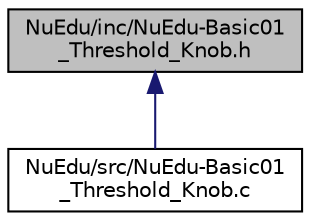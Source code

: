 digraph "NuEdu/inc/NuEdu-Basic01_Threshold_Knob.h"
{
 // LATEX_PDF_SIZE
  edge [fontname="Helvetica",fontsize="10",labelfontname="Helvetica",labelfontsize="10"];
  node [fontname="Helvetica",fontsize="10",shape=record];
  Node1 [label="NuEdu/inc/NuEdu-Basic01\l_Threshold_Knob.h",height=0.2,width=0.4,color="black", fillcolor="grey75", style="filled", fontcolor="black",tooltip="NuEdu-Basic01 threshold knob driver header file."];
  Node1 -> Node2 [dir="back",color="midnightblue",fontsize="10",style="solid",fontname="Helvetica"];
  Node2 [label="NuEdu/src/NuEdu-Basic01\l_Threshold_Knob.c",height=0.2,width=0.4,color="black", fillcolor="white", style="filled",URL="$df/d07/_nu_edu-_basic01___threshold___knob_8c.html",tooltip=" "];
}
